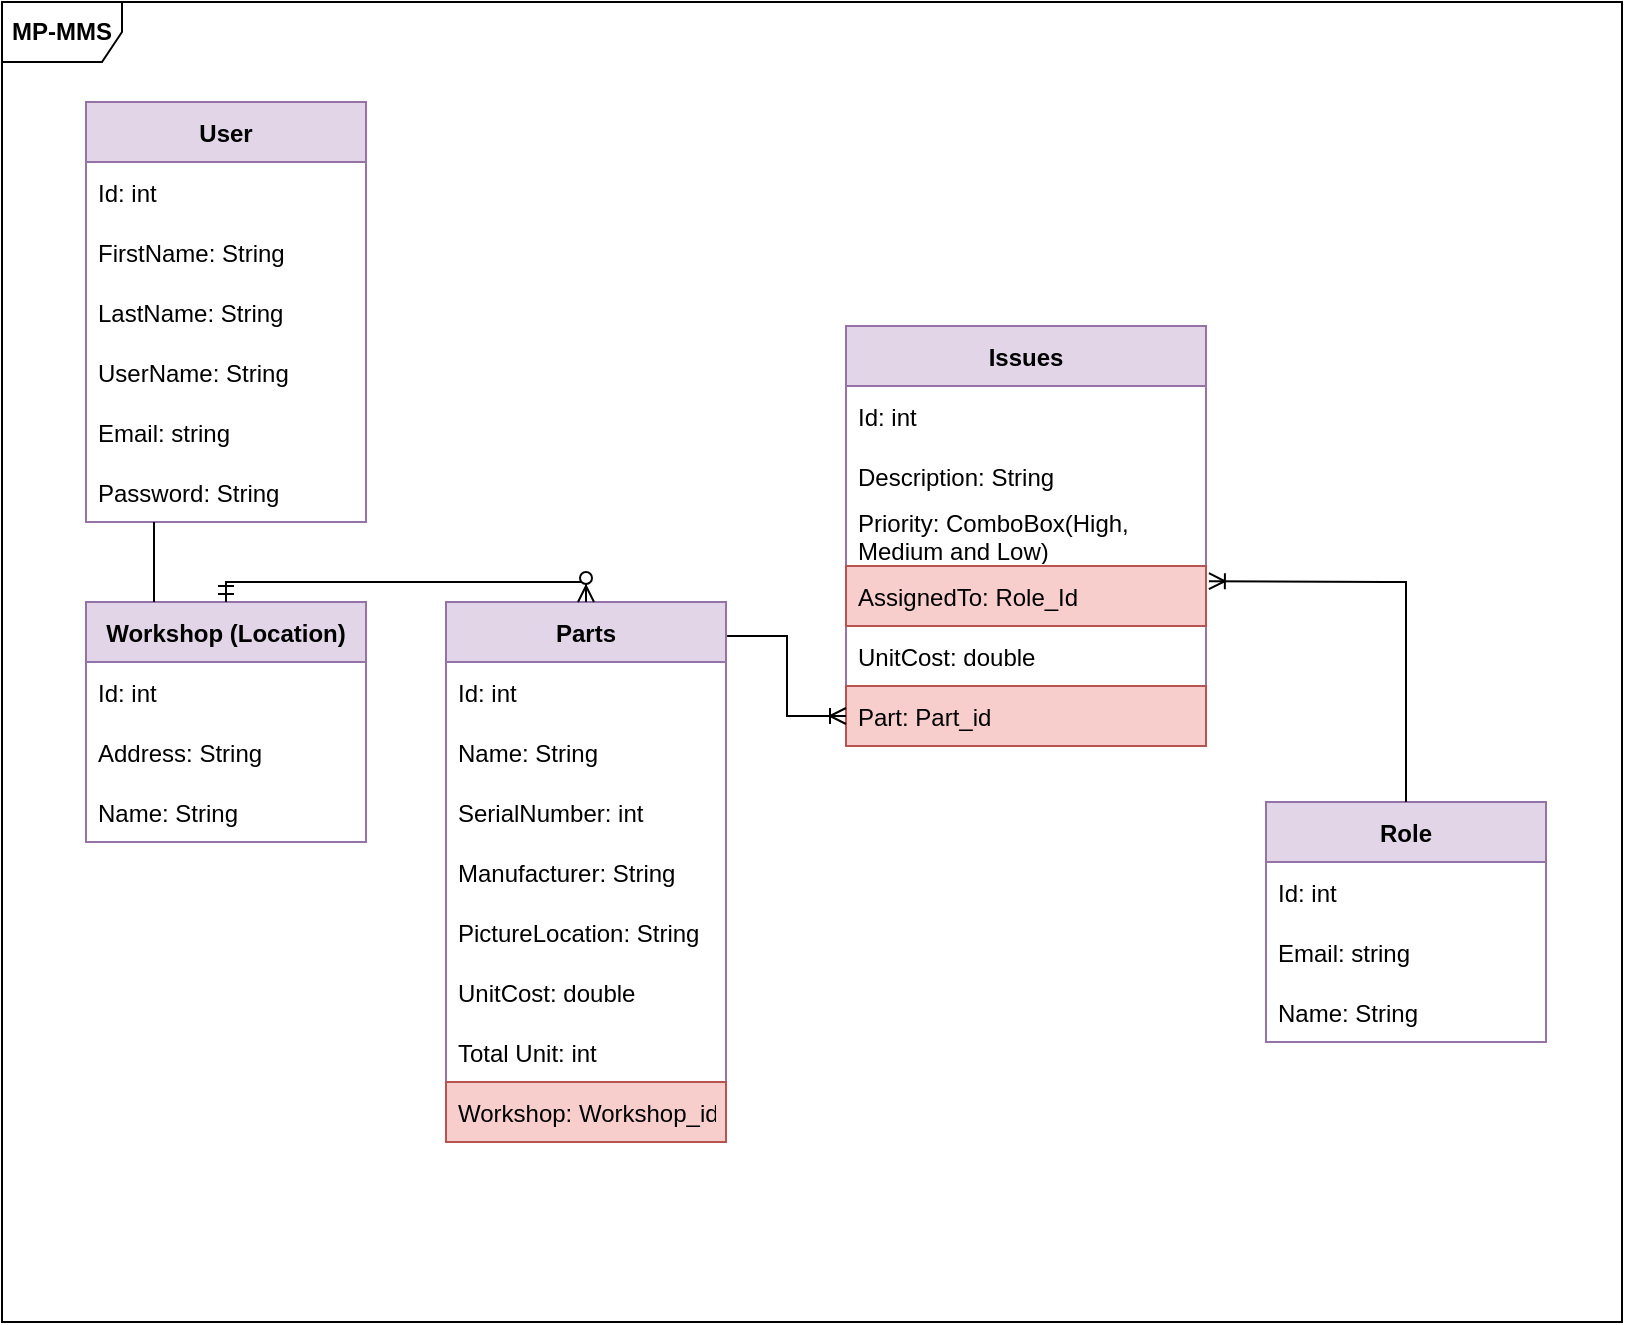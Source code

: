 <mxfile version="20.1.4" type="github"><diagram id="yRXtWs0Ti5CR3rBdvTmx" name="Page-1"><mxGraphModel dx="1205" dy="704" grid="1" gridSize="10" guides="1" tooltips="1" connect="1" arrows="1" fold="1" page="1" pageScale="1" pageWidth="827" pageHeight="1169" math="0" shadow="0"><root><mxCell id="0"/><mxCell id="1" parent="0"/><mxCell id="DTcMBHFo8Ep9_7jtX4kn-10" value="&lt;b&gt;MP-MMS&lt;/b&gt;" style="shape=umlFrame;whiteSpace=wrap;html=1;rounded=0;glass=0;" vertex="1" parent="1"><mxGeometry x="8" y="40" width="810" height="660" as="geometry"/></mxCell><mxCell id="DTcMBHFo8Ep9_7jtX4kn-1" value="User" style="swimlane;fontStyle=1;childLayout=stackLayout;horizontal=1;startSize=30;horizontalStack=0;resizeParent=1;resizeParentMax=0;resizeLast=0;collapsible=1;marginBottom=0;swimlaneLine=1;glass=0;fillColor=#e1d5e7;strokeColor=#9673a6;" vertex="1" parent="1"><mxGeometry x="50" y="90" width="140" height="210" as="geometry"/></mxCell><mxCell id="DTcMBHFo8Ep9_7jtX4kn-2" value="Id: int" style="text;strokeColor=none;fillColor=none;align=left;verticalAlign=middle;spacingLeft=4;spacingRight=4;overflow=hidden;points=[[0,0.5],[1,0.5]];portConstraint=eastwest;rotatable=0;" vertex="1" parent="DTcMBHFo8Ep9_7jtX4kn-1"><mxGeometry y="30" width="140" height="30" as="geometry"/></mxCell><mxCell id="DTcMBHFo8Ep9_7jtX4kn-8" value="FirstName: String" style="text;strokeColor=none;fillColor=none;align=left;verticalAlign=middle;spacingLeft=4;spacingRight=4;overflow=hidden;points=[[0,0.5],[1,0.5]];portConstraint=eastwest;rotatable=0;" vertex="1" parent="DTcMBHFo8Ep9_7jtX4kn-1"><mxGeometry y="60" width="140" height="30" as="geometry"/></mxCell><mxCell id="DTcMBHFo8Ep9_7jtX4kn-57" value="LastName: String" style="text;strokeColor=none;fillColor=none;align=left;verticalAlign=middle;spacingLeft=4;spacingRight=4;overflow=hidden;points=[[0,0.5],[1,0.5]];portConstraint=eastwest;rotatable=0;" vertex="1" parent="DTcMBHFo8Ep9_7jtX4kn-1"><mxGeometry y="90" width="140" height="30" as="geometry"/></mxCell><mxCell id="DTcMBHFo8Ep9_7jtX4kn-4" value="UserName: String" style="text;strokeColor=none;fillColor=none;align=left;verticalAlign=middle;spacingLeft=4;spacingRight=4;overflow=hidden;points=[[0,0.5],[1,0.5]];portConstraint=eastwest;rotatable=0;rounded=0;" vertex="1" parent="DTcMBHFo8Ep9_7jtX4kn-1"><mxGeometry y="120" width="140" height="30" as="geometry"/></mxCell><mxCell id="DTcMBHFo8Ep9_7jtX4kn-3" value="Email: string    " style="text;strokeColor=none;fillColor=none;align=left;verticalAlign=middle;spacingLeft=4;spacingRight=4;overflow=hidden;points=[[0,0.5],[1,0.5]];portConstraint=eastwest;rotatable=0;" vertex="1" parent="DTcMBHFo8Ep9_7jtX4kn-1"><mxGeometry y="150" width="140" height="30" as="geometry"/></mxCell><mxCell id="DTcMBHFo8Ep9_7jtX4kn-58" value="Password: String" style="text;strokeColor=none;fillColor=none;align=left;verticalAlign=middle;spacingLeft=4;spacingRight=4;overflow=hidden;points=[[0,0.5],[1,0.5]];portConstraint=eastwest;rotatable=0;" vertex="1" parent="DTcMBHFo8Ep9_7jtX4kn-1"><mxGeometry y="180" width="140" height="30" as="geometry"/></mxCell><mxCell id="DTcMBHFo8Ep9_7jtX4kn-11" value="Parts" style="swimlane;fontStyle=1;childLayout=stackLayout;horizontal=1;startSize=30;horizontalStack=0;resizeParent=1;resizeParentMax=0;resizeLast=0;collapsible=1;marginBottom=0;rounded=0;glass=0;fillColor=#e1d5e7;strokeColor=#9673a6;" vertex="1" parent="1"><mxGeometry x="230" y="340" width="140" height="270" as="geometry"/></mxCell><mxCell id="DTcMBHFo8Ep9_7jtX4kn-12" value="Id: int" style="text;strokeColor=none;fillColor=none;align=left;verticalAlign=middle;spacingLeft=4;spacingRight=4;overflow=hidden;points=[[0,0.5],[1,0.5]];portConstraint=eastwest;rotatable=0;rounded=0;glass=0;" vertex="1" parent="DTcMBHFo8Ep9_7jtX4kn-11"><mxGeometry y="30" width="140" height="30" as="geometry"/></mxCell><mxCell id="DTcMBHFo8Ep9_7jtX4kn-13" value="Name: String" style="text;strokeColor=none;fillColor=none;align=left;verticalAlign=middle;spacingLeft=4;spacingRight=4;overflow=hidden;points=[[0,0.5],[1,0.5]];portConstraint=eastwest;rotatable=0;rounded=0;glass=0;" vertex="1" parent="DTcMBHFo8Ep9_7jtX4kn-11"><mxGeometry y="60" width="140" height="30" as="geometry"/></mxCell><mxCell id="DTcMBHFo8Ep9_7jtX4kn-15" value="SerialNumber: int" style="text;strokeColor=none;fillColor=none;align=left;verticalAlign=middle;spacingLeft=4;spacingRight=4;overflow=hidden;points=[[0,0.5],[1,0.5]];portConstraint=eastwest;rotatable=0;rounded=0;glass=0;" vertex="1" parent="DTcMBHFo8Ep9_7jtX4kn-11"><mxGeometry y="90" width="140" height="30" as="geometry"/></mxCell><mxCell id="DTcMBHFo8Ep9_7jtX4kn-16" value="Manufacturer: String" style="text;strokeColor=none;fillColor=none;align=left;verticalAlign=middle;spacingLeft=4;spacingRight=4;overflow=hidden;points=[[0,0.5],[1,0.5]];portConstraint=eastwest;rotatable=0;rounded=0;glass=0;" vertex="1" parent="DTcMBHFo8Ep9_7jtX4kn-11"><mxGeometry y="120" width="140" height="30" as="geometry"/></mxCell><mxCell id="DTcMBHFo8Ep9_7jtX4kn-17" value="PictureLocation: String " style="text;strokeColor=none;fillColor=none;align=left;verticalAlign=middle;spacingLeft=4;spacingRight=4;overflow=hidden;points=[[0,0.5],[1,0.5]];portConstraint=eastwest;rotatable=0;rounded=0;glass=0;" vertex="1" parent="DTcMBHFo8Ep9_7jtX4kn-11"><mxGeometry y="150" width="140" height="30" as="geometry"/></mxCell><mxCell id="DTcMBHFo8Ep9_7jtX4kn-18" value="UnitCost: double" style="text;strokeColor=none;fillColor=none;align=left;verticalAlign=middle;spacingLeft=4;spacingRight=4;overflow=hidden;points=[[0,0.5],[1,0.5]];portConstraint=eastwest;rotatable=0;rounded=0;glass=0;" vertex="1" parent="DTcMBHFo8Ep9_7jtX4kn-11"><mxGeometry y="180" width="140" height="30" as="geometry"/></mxCell><mxCell id="DTcMBHFo8Ep9_7jtX4kn-19" value="Total Unit: int" style="text;strokeColor=none;fillColor=none;align=left;verticalAlign=middle;spacingLeft=4;spacingRight=4;overflow=hidden;points=[[0,0.5],[1,0.5]];portConstraint=eastwest;rotatable=0;rounded=0;glass=0;" vertex="1" parent="DTcMBHFo8Ep9_7jtX4kn-11"><mxGeometry y="210" width="140" height="30" as="geometry"/></mxCell><mxCell id="DTcMBHFo8Ep9_7jtX4kn-48" value="Workshop: Workshop_id" style="text;strokeColor=#b85450;fillColor=#f8cecc;align=left;verticalAlign=middle;spacingLeft=4;spacingRight=4;overflow=hidden;points=[[0,0.5],[1,0.5]];portConstraint=eastwest;rotatable=0;rounded=0;glass=0;" vertex="1" parent="DTcMBHFo8Ep9_7jtX4kn-11"><mxGeometry y="240" width="140" height="30" as="geometry"/></mxCell><mxCell id="DTcMBHFo8Ep9_7jtX4kn-20" value="Workshop (Location)" style="swimlane;fontStyle=1;childLayout=stackLayout;horizontal=1;startSize=30;horizontalStack=0;resizeParent=1;resizeParentMax=0;resizeLast=0;collapsible=1;marginBottom=0;rounded=0;glass=0;fillColor=#e1d5e7;strokeColor=#9673a6;" vertex="1" parent="1"><mxGeometry x="50" y="340" width="140" height="120" as="geometry"/></mxCell><mxCell id="DTcMBHFo8Ep9_7jtX4kn-21" value="Id: int" style="text;strokeColor=none;fillColor=none;align=left;verticalAlign=middle;spacingLeft=4;spacingRight=4;overflow=hidden;points=[[0,0.5],[1,0.5]];portConstraint=eastwest;rotatable=0;rounded=0;glass=0;" vertex="1" parent="DTcMBHFo8Ep9_7jtX4kn-20"><mxGeometry y="30" width="140" height="30" as="geometry"/></mxCell><mxCell id="DTcMBHFo8Ep9_7jtX4kn-23" value="Address: String" style="text;strokeColor=none;fillColor=none;align=left;verticalAlign=middle;spacingLeft=4;spacingRight=4;overflow=hidden;points=[[0,0.5],[1,0.5]];portConstraint=eastwest;rotatable=0;rounded=0;glass=0;" vertex="1" parent="DTcMBHFo8Ep9_7jtX4kn-20"><mxGeometry y="60" width="140" height="30" as="geometry"/></mxCell><mxCell id="DTcMBHFo8Ep9_7jtX4kn-47" value="Name: String" style="text;strokeColor=none;fillColor=none;align=left;verticalAlign=middle;spacingLeft=4;spacingRight=4;overflow=hidden;points=[[0,0.5],[1,0.5]];portConstraint=eastwest;rotatable=0;rounded=0;glass=0;" vertex="1" parent="DTcMBHFo8Ep9_7jtX4kn-20"><mxGeometry y="90" width="140" height="30" as="geometry"/></mxCell><mxCell id="DTcMBHFo8Ep9_7jtX4kn-28" value="Issues" style="swimlane;fontStyle=1;childLayout=stackLayout;horizontal=1;startSize=30;horizontalStack=0;resizeParent=1;resizeParentMax=0;resizeLast=0;collapsible=1;marginBottom=0;rounded=0;glass=0;fillColor=#e1d5e7;strokeColor=#9673a6;" vertex="1" parent="1"><mxGeometry x="430" y="202" width="180" height="210" as="geometry"><mxRectangle x="480" y="190" width="70" height="30" as="alternateBounds"/></mxGeometry></mxCell><mxCell id="DTcMBHFo8Ep9_7jtX4kn-29" value="Id: int" style="text;strokeColor=none;fillColor=none;align=left;verticalAlign=middle;spacingLeft=4;spacingRight=4;overflow=hidden;points=[[0,0.5],[1,0.5]];portConstraint=eastwest;rotatable=0;rounded=0;glass=0;" vertex="1" parent="DTcMBHFo8Ep9_7jtX4kn-28"><mxGeometry y="30" width="180" height="30" as="geometry"/></mxCell><mxCell id="DTcMBHFo8Ep9_7jtX4kn-30" value="Description: String" style="text;strokeColor=none;fillColor=none;align=left;verticalAlign=middle;spacingLeft=4;spacingRight=4;overflow=hidden;points=[[0,0.5],[1,0.5]];portConstraint=eastwest;rotatable=0;rounded=0;glass=0;" vertex="1" parent="DTcMBHFo8Ep9_7jtX4kn-28"><mxGeometry y="60" width="180" height="30" as="geometry"/></mxCell><mxCell id="DTcMBHFo8Ep9_7jtX4kn-31" value="Priority: ComboBox(High, &#10;Medium and Low)" style="text;strokeColor=none;fillColor=none;align=left;verticalAlign=middle;spacingLeft=4;spacingRight=4;overflow=hidden;points=[[0,0.5],[1,0.5]];portConstraint=eastwest;rotatable=0;rounded=0;glass=0;" vertex="1" parent="DTcMBHFo8Ep9_7jtX4kn-28"><mxGeometry y="90" width="180" height="30" as="geometry"/></mxCell><mxCell id="DTcMBHFo8Ep9_7jtX4kn-32" value="AssignedTo: Role_Id" style="text;strokeColor=#b85450;fillColor=#f8cecc;align=left;verticalAlign=middle;spacingLeft=4;spacingRight=4;overflow=hidden;points=[[0,0.5],[1,0.5]];portConstraint=eastwest;rotatable=0;rounded=0;glass=0;" vertex="1" parent="DTcMBHFo8Ep9_7jtX4kn-28"><mxGeometry y="120" width="180" height="30" as="geometry"/></mxCell><mxCell id="DTcMBHFo8Ep9_7jtX4kn-35" value="UnitCost: double" style="text;strokeColor=none;fillColor=none;align=left;verticalAlign=middle;spacingLeft=4;spacingRight=4;overflow=hidden;points=[[0,0.5],[1,0.5]];portConstraint=eastwest;rotatable=0;rounded=0;glass=0;" vertex="1" parent="DTcMBHFo8Ep9_7jtX4kn-28"><mxGeometry y="150" width="180" height="30" as="geometry"/></mxCell><mxCell id="DTcMBHFo8Ep9_7jtX4kn-34" value="Part: Part_id" style="text;strokeColor=#b85450;fillColor=#f8cecc;align=left;verticalAlign=middle;spacingLeft=4;spacingRight=4;overflow=hidden;points=[[0,0.5],[1,0.5]];portConstraint=eastwest;rotatable=0;rounded=0;glass=0;" vertex="1" parent="DTcMBHFo8Ep9_7jtX4kn-28"><mxGeometry y="180" width="180" height="30" as="geometry"/></mxCell><mxCell id="DTcMBHFo8Ep9_7jtX4kn-36" value="Role" style="swimlane;fontStyle=1;childLayout=stackLayout;horizontal=1;startSize=30;horizontalStack=0;resizeParent=1;resizeParentMax=0;resizeLast=0;collapsible=1;marginBottom=0;swimlaneLine=1;glass=0;fillColor=#e1d5e7;strokeColor=#9673a6;" vertex="1" parent="1"><mxGeometry x="640" y="440" width="140" height="120" as="geometry"/></mxCell><mxCell id="DTcMBHFo8Ep9_7jtX4kn-37" value="Id: int" style="text;strokeColor=none;fillColor=none;align=left;verticalAlign=middle;spacingLeft=4;spacingRight=4;overflow=hidden;points=[[0,0.5],[1,0.5]];portConstraint=eastwest;rotatable=0;" vertex="1" parent="DTcMBHFo8Ep9_7jtX4kn-36"><mxGeometry y="30" width="140" height="30" as="geometry"/></mxCell><mxCell id="DTcMBHFo8Ep9_7jtX4kn-38" value="Email: string    " style="text;strokeColor=none;fillColor=none;align=left;verticalAlign=middle;spacingLeft=4;spacingRight=4;overflow=hidden;points=[[0,0.5],[1,0.5]];portConstraint=eastwest;rotatable=0;" vertex="1" parent="DTcMBHFo8Ep9_7jtX4kn-36"><mxGeometry y="60" width="140" height="30" as="geometry"/></mxCell><mxCell id="DTcMBHFo8Ep9_7jtX4kn-39" value="Name: String" style="text;strokeColor=none;fillColor=none;align=left;verticalAlign=middle;spacingLeft=4;spacingRight=4;overflow=hidden;points=[[0,0.5],[1,0.5]];portConstraint=eastwest;rotatable=0;rounded=0;" vertex="1" parent="DTcMBHFo8Ep9_7jtX4kn-36"><mxGeometry y="90" width="140" height="30" as="geometry"/></mxCell><mxCell id="DTcMBHFo8Ep9_7jtX4kn-46" value="" style="fontSize=12;html=1;endArrow=ERoneToMany;rounded=0;entryX=1.008;entryY=0.253;entryDx=0;entryDy=0;entryPerimeter=0;exitX=0.5;exitY=0;exitDx=0;exitDy=0;edgeStyle=orthogonalEdgeStyle;" edge="1" parent="1" source="DTcMBHFo8Ep9_7jtX4kn-36" target="DTcMBHFo8Ep9_7jtX4kn-32"><mxGeometry width="100" height="100" relative="1" as="geometry"><mxPoint x="720" y="450" as="sourcePoint"/><mxPoint x="570" y="420" as="targetPoint"/><Array as="points"><mxPoint x="700" y="330"/><mxPoint x="661" y="330"/></Array></mxGeometry></mxCell><mxCell id="DTcMBHFo8Ep9_7jtX4kn-51" value="" style="endArrow=none;html=1;rounded=0;" edge="1" parent="1"><mxGeometry relative="1" as="geometry"><mxPoint x="84" y="340" as="sourcePoint"/><mxPoint x="84" y="300" as="targetPoint"/></mxGeometry></mxCell><mxCell id="DTcMBHFo8Ep9_7jtX4kn-53" value="" style="fontSize=12;html=1;endArrow=ERoneToMany;rounded=0;entryX=0;entryY=0.5;entryDx=0;entryDy=0;edgeStyle=elbowEdgeStyle;exitX=1.004;exitY=0.063;exitDx=0;exitDy=0;exitPerimeter=0;" edge="1" parent="1" source="DTcMBHFo8Ep9_7jtX4kn-11" target="DTcMBHFo8Ep9_7jtX4kn-34"><mxGeometry width="100" height="100" relative="1" as="geometry"><mxPoint x="360" y="470" as="sourcePoint"/><mxPoint x="460" y="370" as="targetPoint"/></mxGeometry></mxCell><mxCell id="DTcMBHFo8Ep9_7jtX4kn-54" value="" style="edgeStyle=orthogonalEdgeStyle;fontSize=12;html=1;endArrow=ERzeroToMany;startArrow=ERmandOne;rounded=0;entryX=0.5;entryY=0;entryDx=0;entryDy=0;exitX=0.5;exitY=0;exitDx=0;exitDy=0;" edge="1" parent="1" source="DTcMBHFo8Ep9_7jtX4kn-20" target="DTcMBHFo8Ep9_7jtX4kn-11"><mxGeometry width="100" height="100" relative="1" as="geometry"><mxPoint x="220" y="290" as="sourcePoint"/><mxPoint x="320" y="190" as="targetPoint"/></mxGeometry></mxCell></root></mxGraphModel></diagram></mxfile>